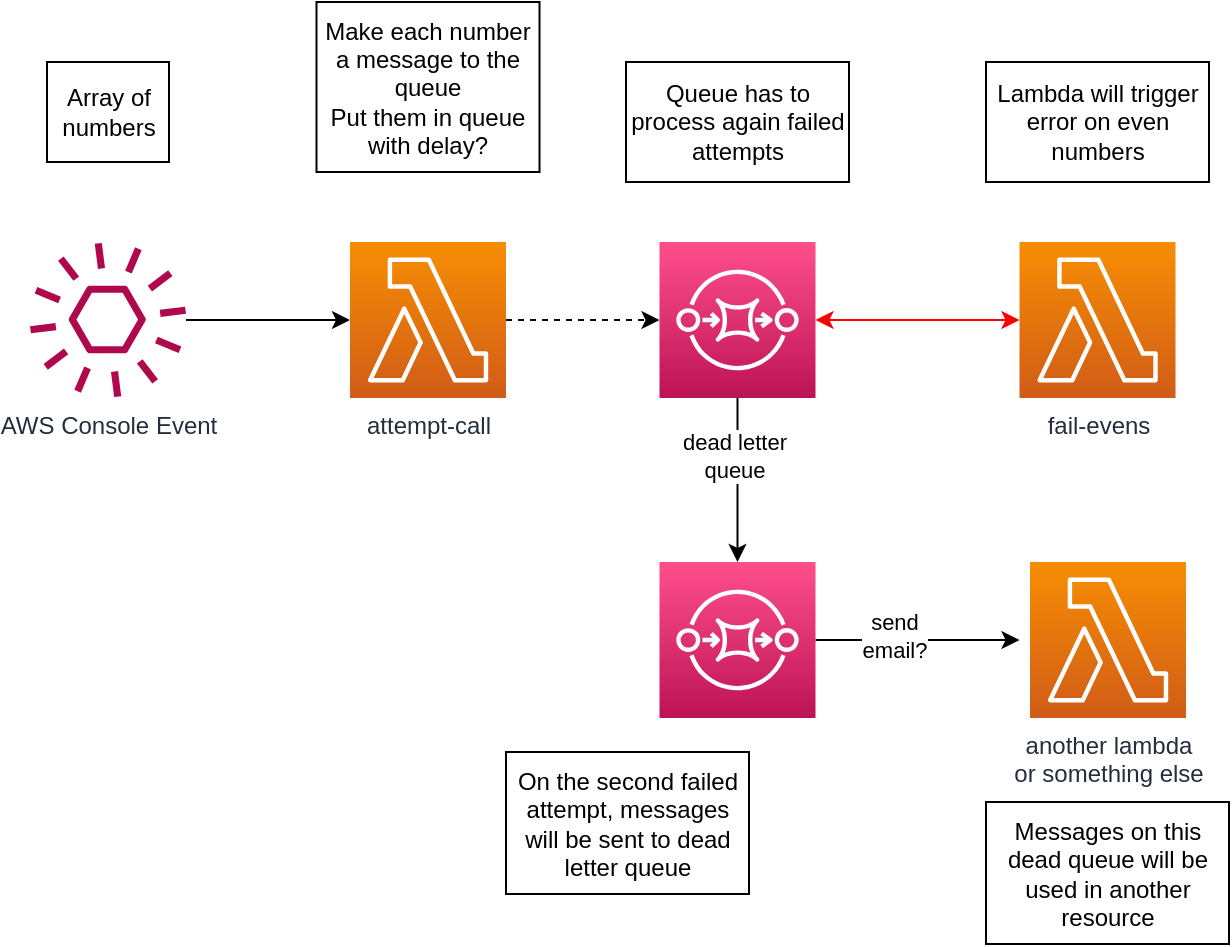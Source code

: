 <mxfile version="16.1.2" type="device"><diagram id="0Savyzz0S7OaaKQVFNot" name="Página-1"><mxGraphModel dx="1106" dy="892" grid="1" gridSize="10" guides="1" tooltips="1" connect="1" arrows="1" fold="1" page="1" pageScale="1" pageWidth="827" pageHeight="1169" math="0" shadow="0"><root><mxCell id="0"/><mxCell id="1" parent="0"/><mxCell id="a_w1HCKmwnTp-2VBm5gC-2" style="edgeStyle=orthogonalEdgeStyle;rounded=0;orthogonalLoop=1;jettySize=auto;html=1;dashed=1;" parent="1" source="2Tjz9fhAwnzWm5JxjqKg-1" target="2Tjz9fhAwnzWm5JxjqKg-4" edge="1"><mxGeometry relative="1" as="geometry"><mxPoint x="336" y="369" as="targetPoint"/></mxGeometry></mxCell><mxCell id="2Tjz9fhAwnzWm5JxjqKg-1" value="attempt-call" style="sketch=0;points=[[0,0,0],[0.25,0,0],[0.5,0,0],[0.75,0,0],[1,0,0],[0,1,0],[0.25,1,0],[0.5,1,0],[0.75,1,0],[1,1,0],[0,0.25,0],[0,0.5,0],[0,0.75,0],[1,0.25,0],[1,0.5,0],[1,0.75,0]];outlineConnect=0;fontColor=#232F3E;gradientColor=#F78E04;gradientDirection=north;fillColor=#D05C17;strokeColor=#ffffff;dashed=0;verticalLabelPosition=bottom;verticalAlign=top;align=center;html=1;fontSize=12;fontStyle=0;aspect=fixed;shape=mxgraph.aws4.resourceIcon;resIcon=mxgraph.aws4.lambda;" parent="1" vertex="1"><mxGeometry x="200" y="330" width="78" height="78" as="geometry"/></mxCell><mxCell id="2Tjz9fhAwnzWm5JxjqKg-3" style="edgeStyle=orthogonalEdgeStyle;rounded=0;orthogonalLoop=1;jettySize=auto;html=1;entryX=0;entryY=0.5;entryDx=0;entryDy=0;entryPerimeter=0;" parent="1" source="2Tjz9fhAwnzWm5JxjqKg-2" target="2Tjz9fhAwnzWm5JxjqKg-1" edge="1"><mxGeometry relative="1" as="geometry"/></mxCell><mxCell id="2Tjz9fhAwnzWm5JxjqKg-2" value="AWS Console Event" style="sketch=0;outlineConnect=0;fontColor=#232F3E;gradientColor=none;fillColor=#B0084D;strokeColor=none;dashed=0;verticalLabelPosition=bottom;verticalAlign=top;align=center;html=1;fontSize=12;fontStyle=0;aspect=fixed;pointerEvents=1;shape=mxgraph.aws4.event;" parent="1" vertex="1"><mxGeometry x="40" y="330" width="78" height="78" as="geometry"/></mxCell><mxCell id="2Tjz9fhAwnzWm5JxjqKg-6" style="edgeStyle=orthogonalEdgeStyle;rounded=0;orthogonalLoop=1;jettySize=auto;html=1;entryX=0.5;entryY=0;entryDx=0;entryDy=0;entryPerimeter=0;" parent="1" source="2Tjz9fhAwnzWm5JxjqKg-4" target="2Tjz9fhAwnzWm5JxjqKg-5" edge="1"><mxGeometry relative="1" as="geometry"/></mxCell><mxCell id="2Tjz9fhAwnzWm5JxjqKg-13" value="dead letter&lt;br&gt;queue" style="edgeLabel;html=1;align=center;verticalAlign=middle;resizable=0;points=[];" parent="2Tjz9fhAwnzWm5JxjqKg-6" vertex="1" connectable="0"><mxGeometry x="-0.293" y="-2" relative="1" as="geometry"><mxPoint as="offset"/></mxGeometry></mxCell><mxCell id="2Tjz9fhAwnzWm5JxjqKg-10" style="edgeStyle=orthogonalEdgeStyle;rounded=0;orthogonalLoop=1;jettySize=auto;html=1;entryX=0;entryY=0.5;entryDx=0;entryDy=0;entryPerimeter=0;startArrow=classic;startFill=1;strokeColor=#FF0000;" parent="1" source="2Tjz9fhAwnzWm5JxjqKg-4" target="2Tjz9fhAwnzWm5JxjqKg-8" edge="1"><mxGeometry relative="1" as="geometry"/></mxCell><mxCell id="2Tjz9fhAwnzWm5JxjqKg-4" value="" style="sketch=0;points=[[0,0,0],[0.25,0,0],[0.5,0,0],[0.75,0,0],[1,0,0],[0,1,0],[0.25,1,0],[0.5,1,0],[0.75,1,0],[1,1,0],[0,0.25,0],[0,0.5,0],[0,0.75,0],[1,0.25,0],[1,0.5,0],[1,0.75,0]];outlineConnect=0;fontColor=#232F3E;gradientColor=#FF4F8B;gradientDirection=north;fillColor=#BC1356;strokeColor=#ffffff;dashed=0;verticalLabelPosition=bottom;verticalAlign=top;align=center;html=1;fontSize=12;fontStyle=0;aspect=fixed;shape=mxgraph.aws4.resourceIcon;resIcon=mxgraph.aws4.sqs;" parent="1" vertex="1"><mxGeometry x="354.75" y="330" width="78" height="78" as="geometry"/></mxCell><mxCell id="2Tjz9fhAwnzWm5JxjqKg-11" style="edgeStyle=orthogonalEdgeStyle;rounded=0;orthogonalLoop=1;jettySize=auto;html=1;entryX=0;entryY=0.5;entryDx=0;entryDy=0;entryPerimeter=0;" parent="1" source="2Tjz9fhAwnzWm5JxjqKg-5" edge="1"><mxGeometry relative="1" as="geometry"><mxPoint x="534.75" y="529" as="targetPoint"/></mxGeometry></mxCell><mxCell id="2Tjz9fhAwnzWm5JxjqKg-12" value="send&lt;br&gt;email?" style="edgeLabel;html=1;align=center;verticalAlign=middle;resizable=0;points=[];" parent="2Tjz9fhAwnzWm5JxjqKg-11" vertex="1" connectable="0"><mxGeometry x="-0.235" y="2" relative="1" as="geometry"><mxPoint as="offset"/></mxGeometry></mxCell><mxCell id="2Tjz9fhAwnzWm5JxjqKg-5" value="" style="sketch=0;points=[[0,0,0],[0.25,0,0],[0.5,0,0],[0.75,0,0],[1,0,0],[0,1,0],[0.25,1,0],[0.5,1,0],[0.75,1,0],[1,1,0],[0,0.25,0],[0,0.5,0],[0,0.75,0],[1,0.25,0],[1,0.5,0],[1,0.75,0]];outlineConnect=0;fontColor=#232F3E;gradientColor=#FF4F8B;gradientDirection=north;fillColor=#BC1356;strokeColor=#ffffff;dashed=0;verticalLabelPosition=bottom;verticalAlign=top;align=center;html=1;fontSize=12;fontStyle=0;aspect=fixed;shape=mxgraph.aws4.resourceIcon;resIcon=mxgraph.aws4.sqs;" parent="1" vertex="1"><mxGeometry x="354.75" y="490" width="78" height="78" as="geometry"/></mxCell><mxCell id="2Tjz9fhAwnzWm5JxjqKg-8" value="fail-evens" style="sketch=0;points=[[0,0,0],[0.25,0,0],[0.5,0,0],[0.75,0,0],[1,0,0],[0,1,0],[0.25,1,0],[0.5,1,0],[0.75,1,0],[1,1,0],[0,0.25,0],[0,0.5,0],[0,0.75,0],[1,0.25,0],[1,0.5,0],[1,0.75,0]];outlineConnect=0;fontColor=#232F3E;gradientColor=#F78E04;gradientDirection=north;fillColor=#D05C17;strokeColor=#ffffff;dashed=0;verticalLabelPosition=bottom;verticalAlign=top;align=center;html=1;fontSize=12;fontStyle=0;aspect=fixed;shape=mxgraph.aws4.resourceIcon;resIcon=mxgraph.aws4.lambda;" parent="1" vertex="1"><mxGeometry x="534.75" y="330" width="78" height="78" as="geometry"/></mxCell><mxCell id="2Tjz9fhAwnzWm5JxjqKg-14" value="Array of numbers" style="rounded=0;whiteSpace=wrap;html=1;" parent="1" vertex="1"><mxGeometry x="48.5" y="240" width="61" height="50" as="geometry"/></mxCell><mxCell id="2Tjz9fhAwnzWm5JxjqKg-15" value="Make each number a message to the queue&lt;br&gt;Put them in queue with delay?" style="rounded=0;whiteSpace=wrap;html=1;" parent="1" vertex="1"><mxGeometry x="183.25" y="210" width="111.5" height="85" as="geometry"/></mxCell><mxCell id="2Tjz9fhAwnzWm5JxjqKg-16" value="Lambda will trigger error on even numbers" style="rounded=0;whiteSpace=wrap;html=1;" parent="1" vertex="1"><mxGeometry x="518" y="240" width="111.5" height="60" as="geometry"/></mxCell><mxCell id="2Tjz9fhAwnzWm5JxjqKg-17" value="Queue has to process again failed attempts" style="rounded=0;whiteSpace=wrap;html=1;" parent="1" vertex="1"><mxGeometry x="338" y="240" width="111.5" height="60" as="geometry"/></mxCell><mxCell id="2Tjz9fhAwnzWm5JxjqKg-18" value="On the second failed attempt, messages will be sent to dead letter queue" style="rounded=0;whiteSpace=wrap;html=1;" parent="1" vertex="1"><mxGeometry x="278" y="585" width="121.5" height="71" as="geometry"/></mxCell><mxCell id="2Tjz9fhAwnzWm5JxjqKg-19" value="Messages on this dead queue will be used in another resource" style="rounded=0;whiteSpace=wrap;html=1;" parent="1" vertex="1"><mxGeometry x="518" y="610" width="121.5" height="71" as="geometry"/></mxCell><mxCell id="kyDKtZkuztZ9B4TqSjQH-1" value="another lambda&lt;br&gt;or something else" style="sketch=0;points=[[0,0,0],[0.25,0,0],[0.5,0,0],[0.75,0,0],[1,0,0],[0,1,0],[0.25,1,0],[0.5,1,0],[0.75,1,0],[1,1,0],[0,0.25,0],[0,0.5,0],[0,0.75,0],[1,0.25,0],[1,0.5,0],[1,0.75,0]];outlineConnect=0;fontColor=#232F3E;gradientColor=#F78E04;gradientDirection=north;fillColor=#D05C17;strokeColor=#ffffff;dashed=0;verticalLabelPosition=bottom;verticalAlign=top;align=center;html=1;fontSize=12;fontStyle=0;aspect=fixed;shape=mxgraph.aws4.resourceIcon;resIcon=mxgraph.aws4.lambda;" vertex="1" parent="1"><mxGeometry x="540" y="490" width="78" height="78" as="geometry"/></mxCell></root></mxGraphModel></diagram></mxfile>